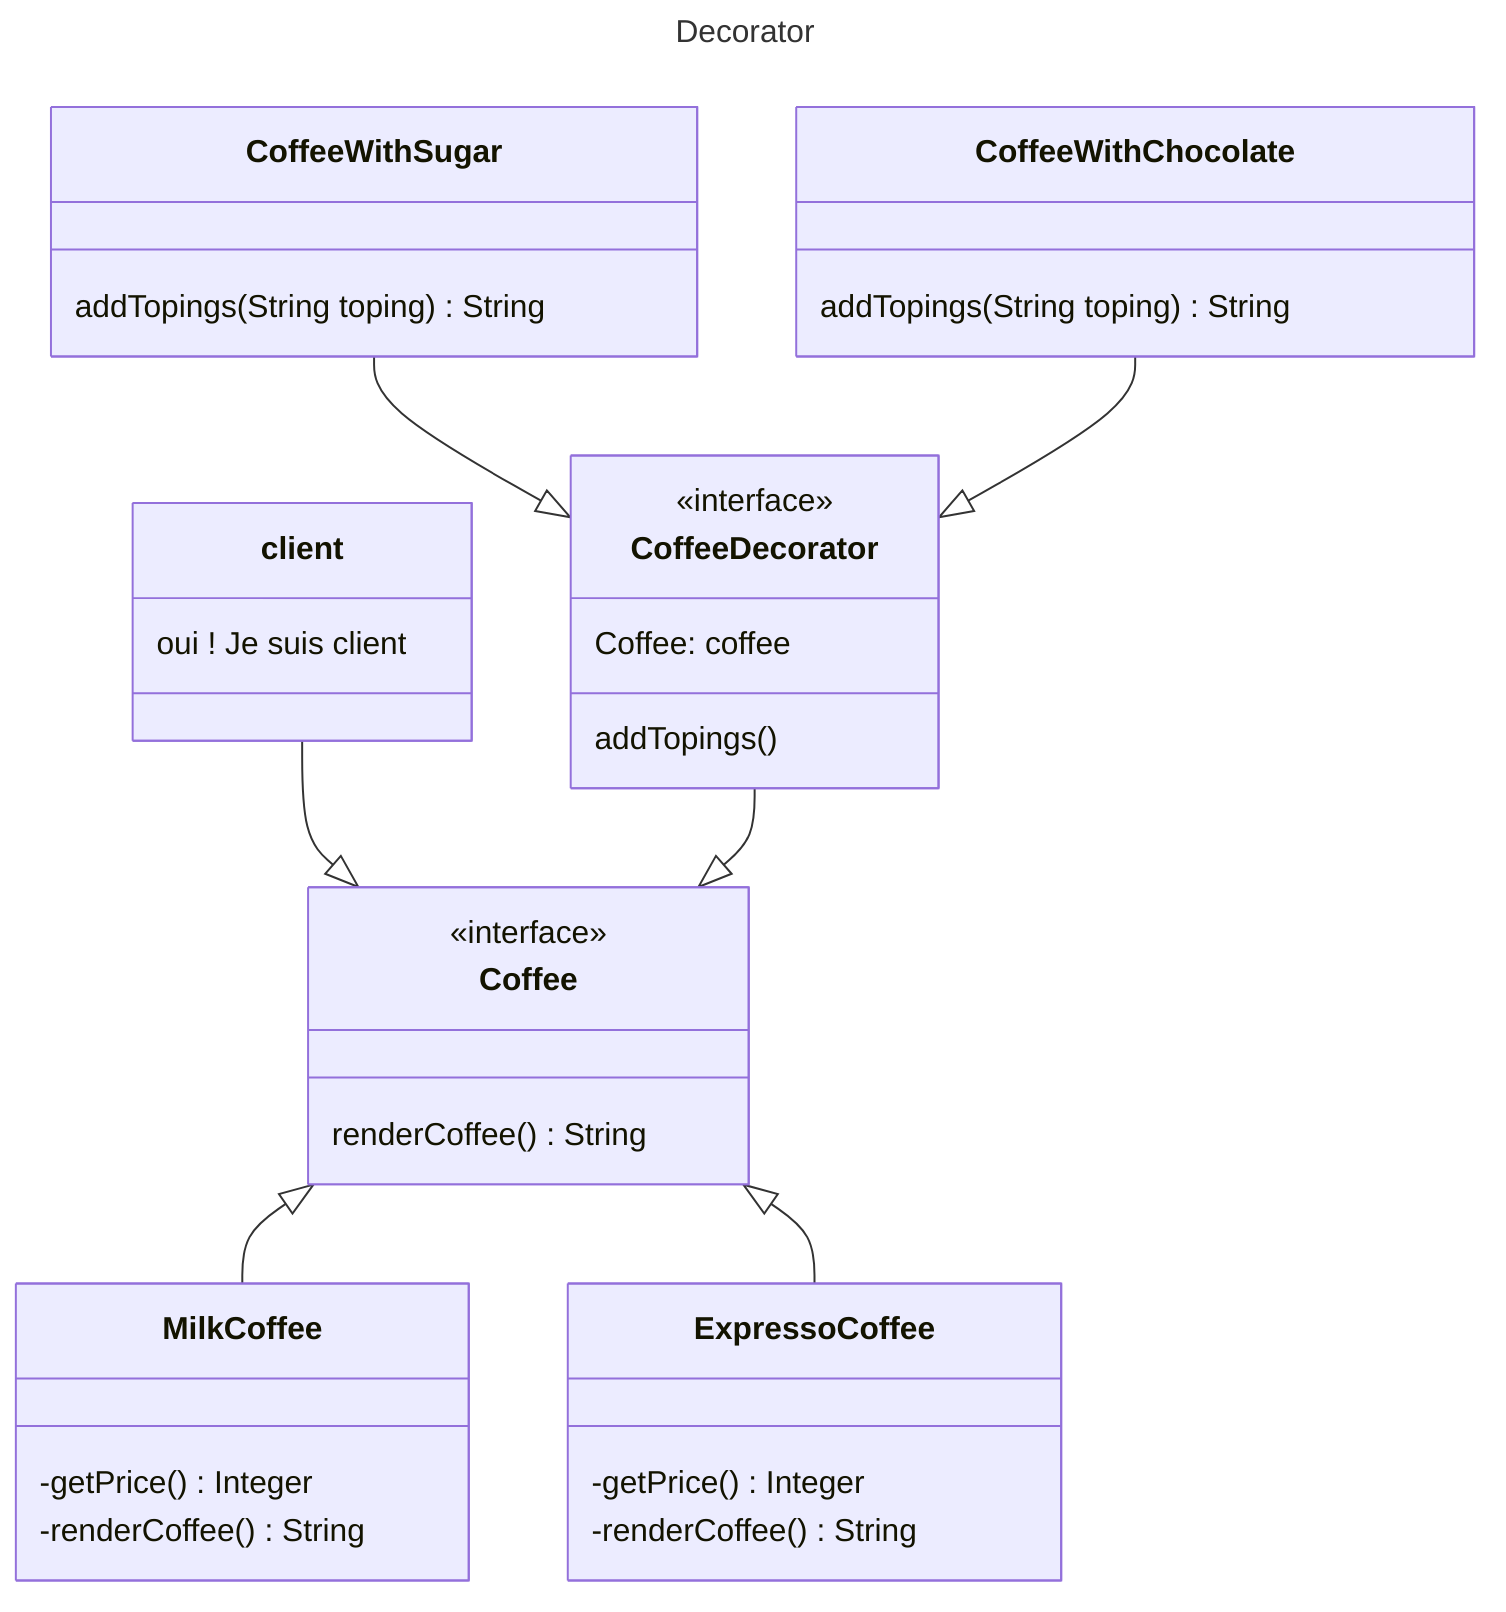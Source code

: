 ---
title: Decorator
---

classDiagram
    client--|>Coffee
    CoffeeDecorator--|>Coffee
    Coffee<|--MilkCoffee
    Coffee<|--ExpressoCoffee
    CoffeeWithSugar--|>CoffeeDecorator
    CoffeeWithChocolate--|>CoffeeDecorator

    class client{
        oui ! Je suis client
    }

    class CoffeeDecorator {
    <<interface>>
    Coffee: coffee
    addTopings()
    }

    class CoffeeWithSugar {
    addTopings(String toping) String
    }

    class CoffeeWithChocolate {
    addTopings(String toping) String
    }

    class Coffee
    <<interface>> Coffee
    Coffee: renderCoffee() String

    class MilkCoffee{
        -getPrice() Integer
        -renderCoffee() String
    }
    class ExpressoCoffee{
        -getPrice() Integer
        -renderCoffee() String
    }